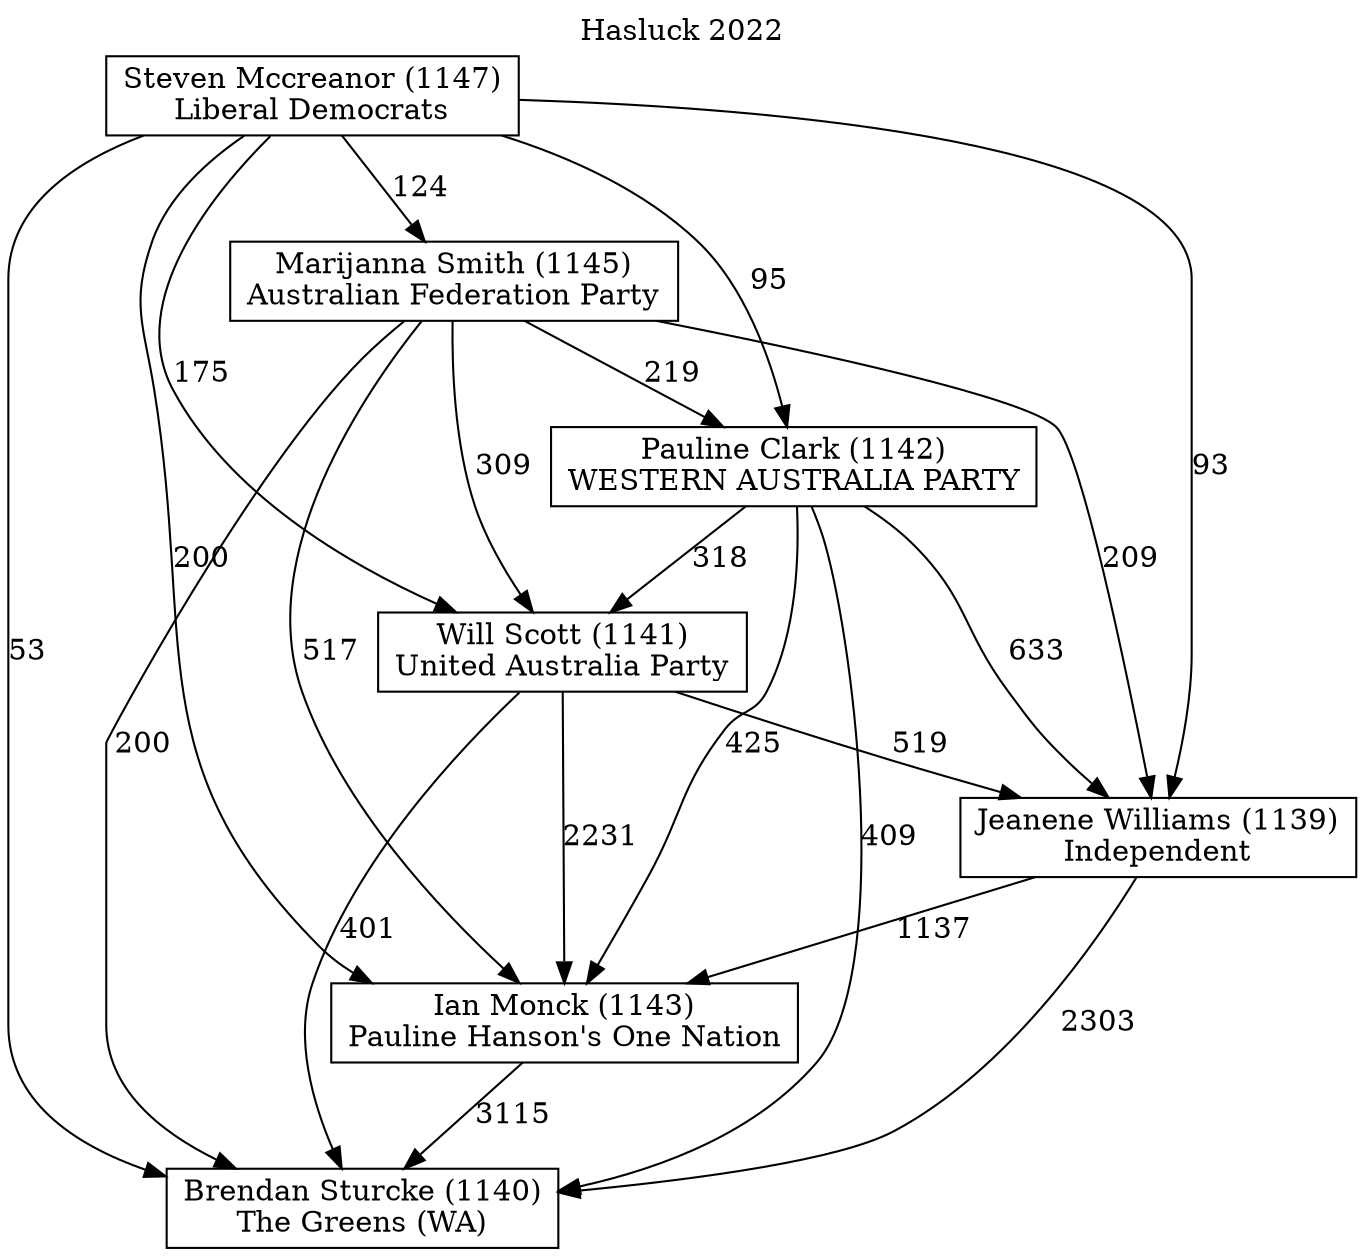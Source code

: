 // House preference flow
digraph "Brendan Sturcke (1140)_Hasluck_2022" {
	graph [label="Hasluck 2022" labelloc=t mclimit=10]
	node [shape=box]
	"Marijanna Smith (1145)" [label="Marijanna Smith (1145)
Australian Federation Party"]
	"Steven Mccreanor (1147)" [label="Steven Mccreanor (1147)
Liberal Democrats"]
	"Jeanene Williams (1139)" [label="Jeanene Williams (1139)
Independent"]
	"Ian Monck (1143)" [label="Ian Monck (1143)
Pauline Hanson's One Nation"]
	"Brendan Sturcke (1140)" [label="Brendan Sturcke (1140)
The Greens (WA)"]
	"Will Scott (1141)" [label="Will Scott (1141)
United Australia Party"]
	"Pauline Clark (1142)" [label="Pauline Clark (1142)
WESTERN AUSTRALIA PARTY"]
	"Pauline Clark (1142)" -> "Jeanene Williams (1139)" [label=633]
	"Jeanene Williams (1139)" -> "Brendan Sturcke (1140)" [label=2303]
	"Steven Mccreanor (1147)" -> "Ian Monck (1143)" [label=200]
	"Marijanna Smith (1145)" -> "Brendan Sturcke (1140)" [label=200]
	"Marijanna Smith (1145)" -> "Pauline Clark (1142)" [label=219]
	"Marijanna Smith (1145)" -> "Ian Monck (1143)" [label=517]
	"Pauline Clark (1142)" -> "Brendan Sturcke (1140)" [label=409]
	"Pauline Clark (1142)" -> "Will Scott (1141)" [label=318]
	"Will Scott (1141)" -> "Jeanene Williams (1139)" [label=519]
	"Steven Mccreanor (1147)" -> "Brendan Sturcke (1140)" [label=53]
	"Will Scott (1141)" -> "Brendan Sturcke (1140)" [label=401]
	"Pauline Clark (1142)" -> "Ian Monck (1143)" [label=425]
	"Marijanna Smith (1145)" -> "Jeanene Williams (1139)" [label=209]
	"Will Scott (1141)" -> "Ian Monck (1143)" [label=2231]
	"Steven Mccreanor (1147)" -> "Will Scott (1141)" [label=175]
	"Jeanene Williams (1139)" -> "Ian Monck (1143)" [label=1137]
	"Marijanna Smith (1145)" -> "Will Scott (1141)" [label=309]
	"Steven Mccreanor (1147)" -> "Jeanene Williams (1139)" [label=93]
	"Ian Monck (1143)" -> "Brendan Sturcke (1140)" [label=3115]
	"Steven Mccreanor (1147)" -> "Pauline Clark (1142)" [label=95]
	"Steven Mccreanor (1147)" -> "Marijanna Smith (1145)" [label=124]
}
